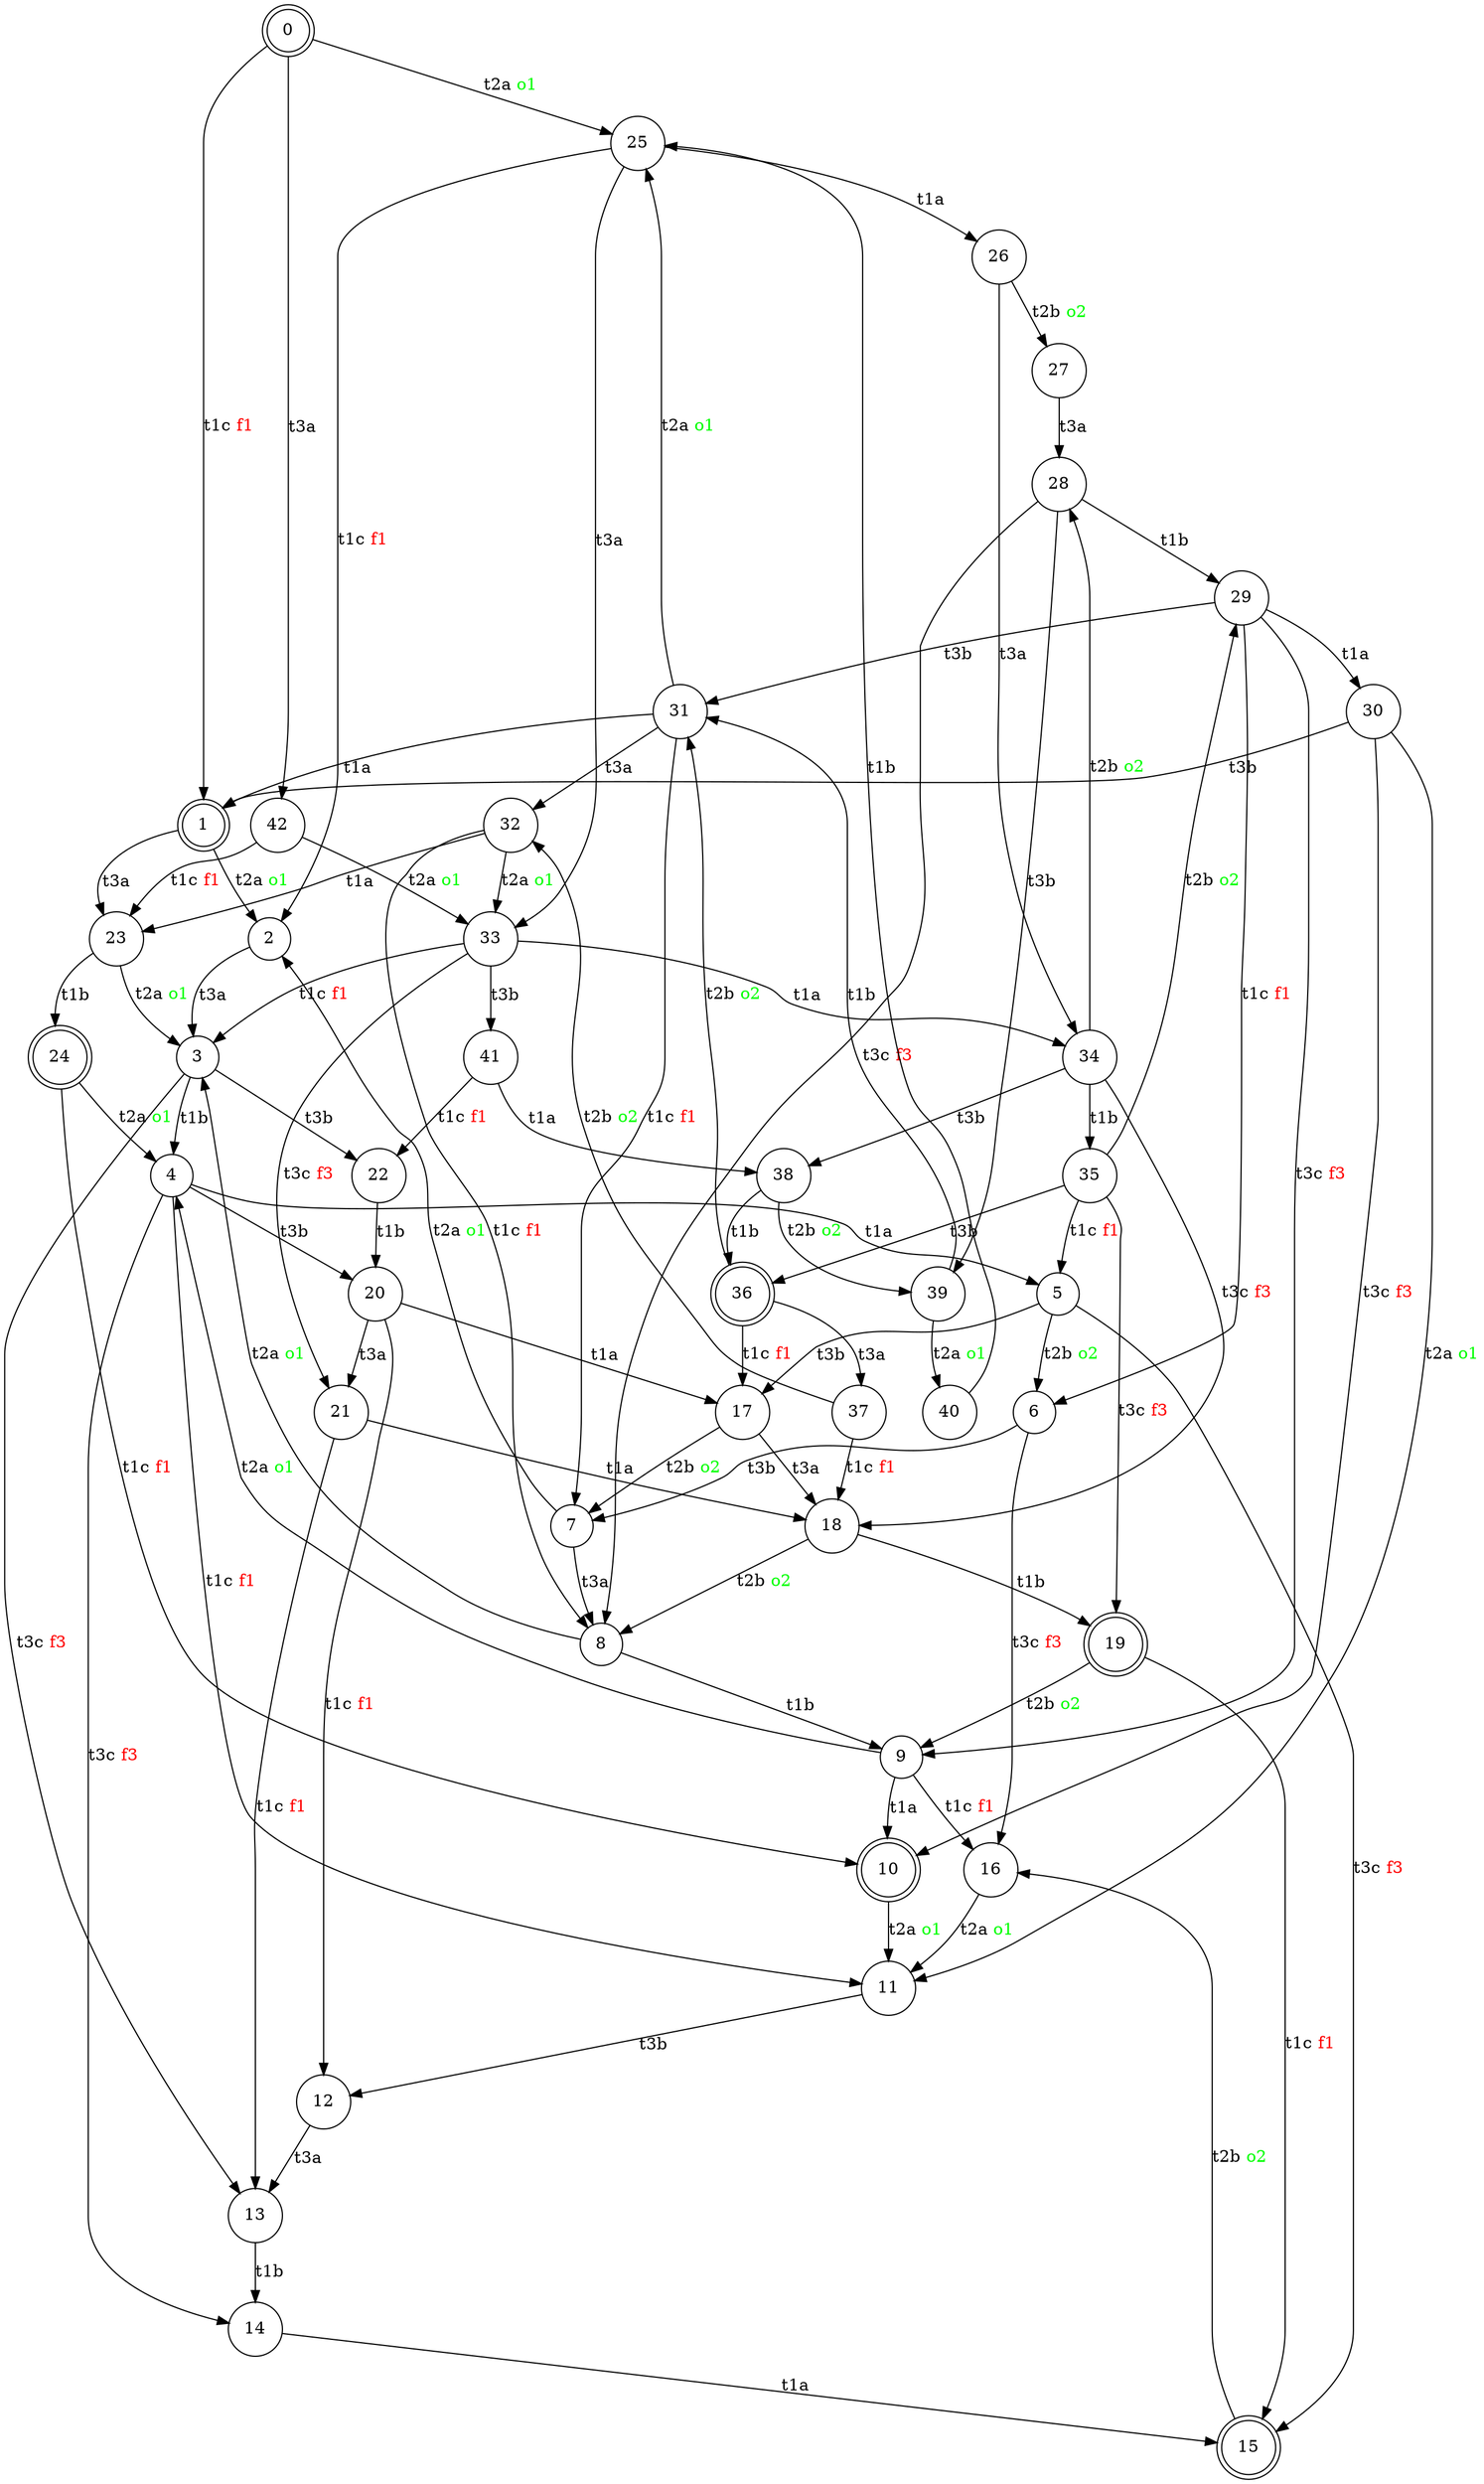 digraph Rete3_RS {
	0 -> 1 [label=<t1c <FONT COLOR="red">f1</FONT>>]
	1 -> 2 [label=<t2a <FONT COLOR="green">o1</FONT>>]
	2 -> 3 [label=t3a]
	3 -> 4 [label=t1b]
	4 -> 5 [label=t1a]
	5 -> 6 [label=<t2b <FONT COLOR="green">o2</FONT>>]
	6 -> 7 [label=t3b]
	7 -> 2 [label=<t2a <FONT COLOR="green">o1</FONT>>]
	7 -> 8 [label=t3a]
	8 -> 9 [label=t1b]
	9 -> 10 [label=t1a]
	10 -> 11 [label=<t2a <FONT COLOR="green">o1</FONT>>]
	11 -> 12 [label=t3b]
	12 -> 13 [label=t3a]
	13 -> 14 [label=t1b]
	14 -> 15 [label=t1a]
	15 -> 16 [label=<t2b <FONT COLOR="green">o2</FONT>>]
	16 -> 11 [label=<t2a <FONT COLOR="green">o1</FONT>>]
	9 -> 16 [label=<t1c <FONT COLOR="red">f1</FONT>>]
	9 -> 4 [label=<t2a <FONT COLOR="green">o1</FONT>>]
	8 -> 3 [label=<t2a <FONT COLOR="green">o1</FONT>>]
	6 -> 16 [label=<t3c <FONT COLOR="red">f3</FONT>>]
	5 -> 17 [label=t3b]
	17 -> 7 [label=<t2b <FONT COLOR="green">o2</FONT>>]
	17 -> 18 [label=t3a]
	18 -> 19 [label=t1b]
	19 -> 15 [label=<t1c <FONT COLOR="red">f1</FONT>>]
	19 -> 9 [label=<t2b <FONT COLOR="green">o2</FONT>>]
	18 -> 8 [label=<t2b <FONT COLOR="green">o2</FONT>>]
	5 -> 15 [label=<t3c <FONT COLOR="red">f3</FONT>>]
	4 -> 11 [label=<t1c <FONT COLOR="red">f1</FONT>>]
	4 -> 20 [label=t3b]
	20 -> 17 [label=t1a]
	20 -> 12 [label=<t1c <FONT COLOR="red">f1</FONT>>]
	20 -> 21 [label=t3a]
	21 -> 18 [label=t1a]
	21 -> 13 [label=<t1c <FONT COLOR="red">f1</FONT>>]
	4 -> 14 [label=<t3c <FONT COLOR="red">f3</FONT>>]
	3 -> 22 [label=t3b]
	22 -> 20 [label=t1b]
	3 -> 13 [label=<t3c <FONT COLOR="red">f3</FONT>>]
	1 -> 23 [label=t3a]
	23 -> 24 [label=t1b]
	24 -> 10 [label=<t1c <FONT COLOR="red">f1</FONT>>]
	24 -> 4 [label=<t2a <FONT COLOR="green">o1</FONT>>]
	23 -> 3 [label=<t2a <FONT COLOR="green">o1</FONT>>]
	0 -> 25 [label=<t2a <FONT COLOR="green">o1</FONT>>]
	25 -> 26 [label=t1a]
	26 -> 27 [label=<t2b <FONT COLOR="green">o2</FONT>>]
	27 -> 28 [label=t3a]
	28 -> 29 [label=t1b]
	29 -> 30 [label=t1a]
	30 -> 11 [label=<t2a <FONT COLOR="green">o1</FONT>>]
	30 -> 1 [label=t3b]
	30 -> 10 [label=<t3c <FONT COLOR="red">f3</FONT>>]
	29 -> 6 [label=<t1c <FONT COLOR="red">f1</FONT>>]
	29 -> 31 [label=t3b]
	31 -> 1 [label=t1a]
	31 -> 7 [label=<t1c <FONT COLOR="red">f1</FONT>>]
	31 -> 25 [label=<t2a <FONT COLOR="green">o1</FONT>>]
	31 -> 32 [label=t3a]
	32 -> 23 [label=t1a]
	32 -> 8 [label=<t1c <FONT COLOR="red">f1</FONT>>]
	32 -> 33 [label=<t2a <FONT COLOR="green">o1</FONT>>]
	33 -> 34 [label=t1a]
	34 -> 35 [label=t1b]
	35 -> 5 [label=<t1c <FONT COLOR="red">f1</FONT>>]
	35 -> 29 [label=<t2b <FONT COLOR="green">o2</FONT>>]
	35 -> 36 [label=t3b]
	36 -> 17 [label=<t1c <FONT COLOR="red">f1</FONT>>]
	36 -> 31 [label=<t2b <FONT COLOR="green">o2</FONT>>]
	36 -> 37 [label=t3a]
	37 -> 18 [label=<t1c <FONT COLOR="red">f1</FONT>>]
	37 -> 32 [label=<t2b <FONT COLOR="green">o2</FONT>>]
	35 -> 19 [label=<t3c <FONT COLOR="red">f3</FONT>>]
	34 -> 28 [label=<t2b <FONT COLOR="green">o2</FONT>>]
	34 -> 38 [label=t3b]
	38 -> 36 [label=t1b]
	38 -> 39 [label=<t2b <FONT COLOR="green">o2</FONT>>]
	39 -> 31 [label=t1b]
	39 -> 40 [label=<t2a <FONT COLOR="green">o1</FONT>>]
	40 -> 25 [label=t1b]
	34 -> 18 [label=<t3c <FONT COLOR="red">f3</FONT>>]
	33 -> 3 [label=<t1c <FONT COLOR="red">f1</FONT>>]
	33 -> 41 [label=t3b]
	41 -> 38 [label=t1a]
	41 -> 22 [label=<t1c <FONT COLOR="red">f1</FONT>>]
	33 -> 21 [label=<t3c <FONT COLOR="red">f3</FONT>>]
	29 -> 9 [label=<t3c <FONT COLOR="red">f3</FONT>>]
	28 -> 39 [label=t3b]
	28 -> 8 [label=<t3c <FONT COLOR="red">f3</FONT>>]
	26 -> 34 [label=t3a]
	25 -> 2 [label=<t1c <FONT COLOR="red">f1</FONT>>]
	25 -> 33 [label=t3a]
	0 -> 42 [label=t3a]
	42 -> 23 [label=<t1c <FONT COLOR="red">f1</FONT>>]
	42 -> 33 [label=<t2a <FONT COLOR="green">o1</FONT>>]
	0 [shape=doublecircle]
	1 [shape=doublecircle]
	2 [shape=circle]
	3 [shape=circle]
	4 [shape=circle]
	5 [shape=circle]
	6 [shape=circle]
	7 [shape=circle]
	8 [shape=circle]
	9 [shape=circle]
	10 [shape=doublecircle]
	11 [shape=circle]
	12 [shape=circle]
	13 [shape=circle]
	14 [shape=circle]
	15 [shape=doublecircle]
	16 [shape=circle]
	17 [shape=doublecircle]
	18 [shape=circle]
	19 [shape=doublecircle]
	20 [shape=circle]
	21 [shape=circle]
	22 [shape=circle]
	23 [shape=circle]
	24 [shape=doublecircle]
	25 [shape=circle]
	26 [shape=circle]
	27 [shape=circle]
	28 [shape=circle]
	29 [shape=circle]
	30 [shape=circle]
	31 [shape=circle]
	32 [shape=circle]
	33 [shape=circle]
	34 [shape=circle]
	35 [shape=circle]
	36 [shape=doublecircle]
	37 [shape=circle]
	38 [shape=circle]
	39 [shape=circle]
	40 [shape=circle]
	41 [shape=circle]
	42 [shape=circle]
	17 [shape=circle]
}
